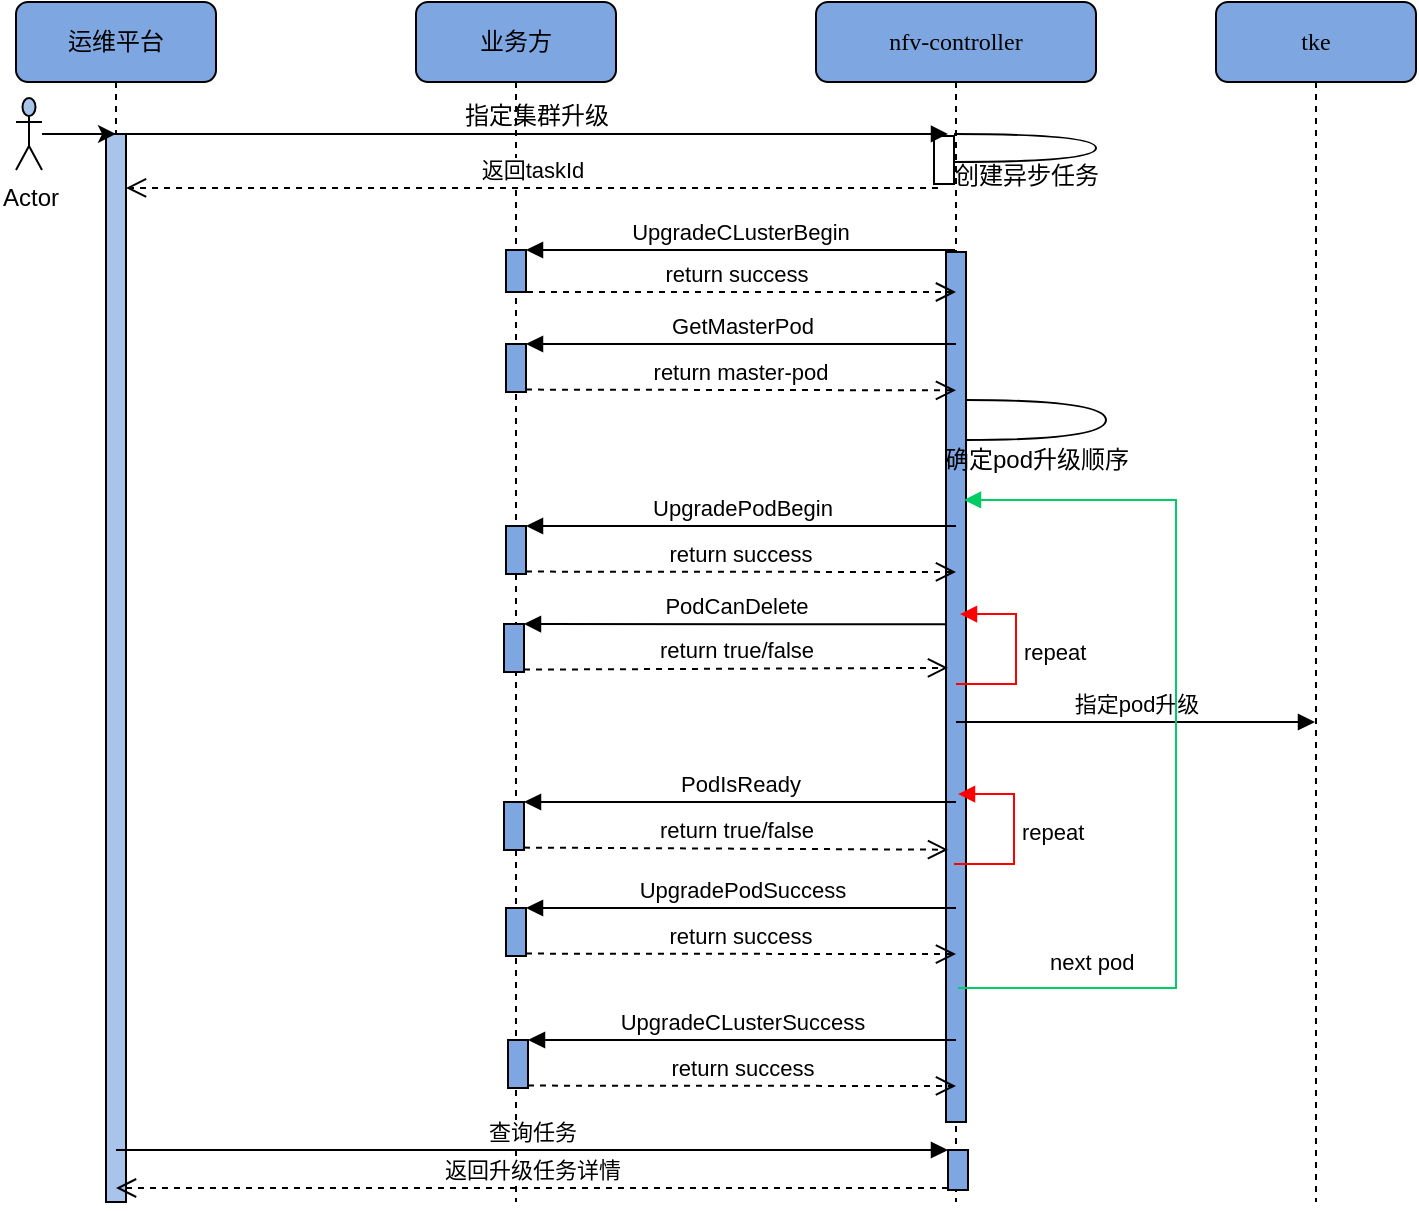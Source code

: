 <mxfile version="16.0.0" type="github" pages="2">
  <diagram name="Page-1" id="13e1069c-82ec-6db2-03f1-153e76fe0fe0">
    <mxGraphModel dx="1042" dy="630" grid="0" gridSize="10" guides="1" tooltips="1" connect="1" arrows="1" fold="1" page="1" pageScale="1" pageWidth="1100" pageHeight="850" background="none" math="0" shadow="0">
      <root>
        <mxCell id="0" />
        <mxCell id="1" parent="0" />
        <mxCell id="7baba1c4bc27f4b0-2" value="业务方" style="shape=umlLifeline;perimeter=lifelinePerimeter;whiteSpace=wrap;html=1;container=1;collapsible=0;recursiveResize=0;outlineConnect=0;rounded=1;shadow=0;comic=0;labelBackgroundColor=none;strokeWidth=1;fontFamily=Verdana;fontSize=12;align=center;fillColor=#7EA6E0;" parent="1" vertex="1">
          <mxGeometry x="300" y="80" width="100" height="600" as="geometry" />
        </mxCell>
        <mxCell id="2l--MdpWKMXlD4sjgzni-4" value="" style="html=1;points=[];perimeter=orthogonalPerimeter;fillColor=#7EA6E0;" vertex="1" parent="7baba1c4bc27f4b0-2">
          <mxGeometry x="45" y="124" width="10" height="21" as="geometry" />
        </mxCell>
        <mxCell id="2l--MdpWKMXlD4sjgzni-8" value="" style="html=1;points=[];perimeter=orthogonalPerimeter;fillColor=#7EA6E0;" vertex="1" parent="7baba1c4bc27f4b0-2">
          <mxGeometry x="45" y="171" width="10" height="24" as="geometry" />
        </mxCell>
        <mxCell id="2l--MdpWKMXlD4sjgzni-11" value="" style="html=1;points=[];perimeter=orthogonalPerimeter;fillColor=#7EA6E0;" vertex="1" parent="7baba1c4bc27f4b0-2">
          <mxGeometry x="45" y="262" width="10" height="24" as="geometry" />
        </mxCell>
        <mxCell id="7baba1c4bc27f4b0-3" value="nfv-controller" style="shape=umlLifeline;perimeter=lifelinePerimeter;whiteSpace=wrap;html=1;container=1;collapsible=0;recursiveResize=0;outlineConnect=0;rounded=1;shadow=0;comic=0;labelBackgroundColor=none;strokeWidth=1;fontFamily=Verdana;fontSize=12;align=center;fillColor=#7EA6E0;" parent="1" vertex="1">
          <mxGeometry x="500" y="80" width="140" height="600" as="geometry" />
        </mxCell>
        <mxCell id="7baba1c4bc27f4b0-10" value="" style="html=1;points=[];perimeter=orthogonalPerimeter;rounded=0;shadow=0;comic=0;labelBackgroundColor=none;strokeWidth=1;fontFamily=Verdana;fontSize=12;align=center;" parent="7baba1c4bc27f4b0-3" vertex="1">
          <mxGeometry x="59" y="67" width="10" height="24" as="geometry" />
        </mxCell>
        <mxCell id="2l--MdpWKMXlD4sjgzni-2" value="" style="html=1;points=[];perimeter=orthogonalPerimeter;fillColor=#7EA6E0;" vertex="1" parent="7baba1c4bc27f4b0-3">
          <mxGeometry x="65" y="125" width="10" height="435" as="geometry" />
        </mxCell>
        <mxCell id="2l--MdpWKMXlD4sjgzni-3" value="创建异步任务" style="shape=requiredInterface;html=1;verticalLabelPosition=bottom;sketch=0;fillColor=#7EA6E0;" vertex="1" parent="7baba1c4bc27f4b0-3">
          <mxGeometry x="69" y="66" width="71" height="14" as="geometry" />
        </mxCell>
        <mxCell id="2l--MdpWKMXlD4sjgzni-15" value="确定pod升级顺序" style="shape=requiredInterface;html=1;verticalLabelPosition=bottom;sketch=0;fillColor=#7EA6E0;" vertex="1" parent="7baba1c4bc27f4b0-3">
          <mxGeometry x="75" y="199" width="70" height="20" as="geometry" />
        </mxCell>
        <mxCell id="2l--MdpWKMXlD4sjgzni-20" value="repeat" style="edgeStyle=orthogonalEdgeStyle;html=1;align=left;spacingLeft=2;endArrow=block;rounded=0;entryX=1.2;entryY=0.493;entryDx=0;entryDy=0;entryPerimeter=0;strokeColor=#FF0000;" edge="1" parent="7baba1c4bc27f4b0-3">
          <mxGeometry relative="1" as="geometry">
            <mxPoint x="70" y="341" as="sourcePoint" />
            <Array as="points">
              <mxPoint x="100" y="341" />
              <mxPoint x="100" y="306" />
            </Array>
            <mxPoint x="72" y="306.015" as="targetPoint" />
          </mxGeometry>
        </mxCell>
        <mxCell id="2l--MdpWKMXlD4sjgzni-22" value="指定pod升级" style="html=1;verticalAlign=bottom;endArrow=block;rounded=0;" edge="1" parent="7baba1c4bc27f4b0-3" target="7baba1c4bc27f4b0-4">
          <mxGeometry width="80" relative="1" as="geometry">
            <mxPoint x="70" y="360" as="sourcePoint" />
            <mxPoint x="150" y="360" as="targetPoint" />
          </mxGeometry>
        </mxCell>
        <mxCell id="7baba1c4bc27f4b0-4" value="tke" style="shape=umlLifeline;perimeter=lifelinePerimeter;whiteSpace=wrap;html=1;container=1;collapsible=0;recursiveResize=0;outlineConnect=0;rounded=1;shadow=0;comic=0;labelBackgroundColor=none;strokeWidth=1;fontFamily=Verdana;fontSize=12;align=center;fillColor=#7EA6E0;" parent="1" vertex="1">
          <mxGeometry x="700" y="80" width="100" height="600" as="geometry" />
        </mxCell>
        <mxCell id="7baba1c4bc27f4b0-8" value="运维平台" style="shape=umlLifeline;perimeter=lifelinePerimeter;whiteSpace=wrap;html=1;container=1;collapsible=0;recursiveResize=0;outlineConnect=0;rounded=1;shadow=0;comic=0;labelBackgroundColor=none;strokeWidth=1;fontFamily=Verdana;fontSize=12;align=center;fillColor=#7EA6E0;" parent="1" vertex="1">
          <mxGeometry x="100" y="80" width="100" height="600" as="geometry" />
        </mxCell>
        <mxCell id="7baba1c4bc27f4b0-9" value="" style="html=1;points=[];perimeter=orthogonalPerimeter;rounded=0;shadow=0;comic=0;labelBackgroundColor=none;strokeWidth=1;fontFamily=Verdana;fontSize=12;align=center;fillColor=#A9C4EB;" parent="7baba1c4bc27f4b0-8" vertex="1">
          <mxGeometry x="45" y="66" width="10" height="534" as="geometry" />
        </mxCell>
        <mxCell id="7baba1c4bc27f4b0-11" value="指定集群升级" style="html=1;verticalAlign=bottom;endArrow=block;labelBackgroundColor=none;fontFamily=Verdana;fontSize=12;edgeStyle=elbowEdgeStyle;elbow=horizontal;entryX=0.7;entryY=-0.042;entryDx=0;entryDy=0;entryPerimeter=0;" parent="1" source="7baba1c4bc27f4b0-9" target="7baba1c4bc27f4b0-10" edge="1">
          <mxGeometry relative="1" as="geometry">
            <mxPoint x="220" y="156" as="sourcePoint" />
            <mxPoint x="554.5" y="146" as="targetPoint" />
            <Array as="points">
              <mxPoint x="350" y="146" />
              <mxPoint x="336" y="148" />
              <mxPoint x="381" y="148" />
              <mxPoint x="405" y="141" />
            </Array>
          </mxGeometry>
        </mxCell>
        <mxCell id="2l--MdpWKMXlD4sjgzni-1" value="返回taskId" style="html=1;verticalAlign=bottom;endArrow=open;dashed=1;endSize=8;rounded=0;exitX=0.2;exitY=1.083;exitDx=0;exitDy=0;exitPerimeter=0;" edge="1" parent="1" source="7baba1c4bc27f4b0-10" target="7baba1c4bc27f4b0-9">
          <mxGeometry relative="1" as="geometry">
            <mxPoint x="550" y="186" as="sourcePoint" />
            <mxPoint x="149.5" y="186" as="targetPoint" />
          </mxGeometry>
        </mxCell>
        <mxCell id="2l--MdpWKMXlD4sjgzni-5" value="UpgradeCLusterBegin" style="html=1;verticalAlign=bottom;endArrow=block;entryX=1;entryY=0;rounded=0;" edge="1" target="2l--MdpWKMXlD4sjgzni-4" parent="1" source="7baba1c4bc27f4b0-3">
          <mxGeometry relative="1" as="geometry">
            <mxPoint x="560" y="204" as="sourcePoint" />
          </mxGeometry>
        </mxCell>
        <mxCell id="2l--MdpWKMXlD4sjgzni-7" value="return success" style="html=1;verticalAlign=bottom;endArrow=open;dashed=1;endSize=8;rounded=0;" edge="1" parent="1">
          <mxGeometry relative="1" as="geometry">
            <mxPoint x="349.5" y="225" as="sourcePoint" />
            <mxPoint x="570" y="225" as="targetPoint" />
            <Array as="points">
              <mxPoint x="440" y="225" />
            </Array>
          </mxGeometry>
        </mxCell>
        <mxCell id="2l--MdpWKMXlD4sjgzni-9" value="GetMasterPod" style="html=1;verticalAlign=bottom;endArrow=block;entryX=1;entryY=0;rounded=0;" edge="1" target="2l--MdpWKMXlD4sjgzni-8" parent="1">
          <mxGeometry relative="1" as="geometry">
            <mxPoint x="570" y="251" as="sourcePoint" />
          </mxGeometry>
        </mxCell>
        <mxCell id="2l--MdpWKMXlD4sjgzni-10" value="return master-pod" style="html=1;verticalAlign=bottom;endArrow=open;dashed=1;endSize=8;exitX=1;exitY=0.95;rounded=0;entryX=0.5;entryY=0.159;entryDx=0;entryDy=0;entryPerimeter=0;" edge="1" source="2l--MdpWKMXlD4sjgzni-8" parent="1" target="2l--MdpWKMXlD4sjgzni-2">
          <mxGeometry relative="1" as="geometry">
            <mxPoint x="560" y="274" as="targetPoint" />
          </mxGeometry>
        </mxCell>
        <mxCell id="2l--MdpWKMXlD4sjgzni-13" value="return success" style="html=1;verticalAlign=bottom;endArrow=open;dashed=1;endSize=8;exitX=1;exitY=0.95;rounded=0;" edge="1" source="2l--MdpWKMXlD4sjgzni-11" parent="1">
          <mxGeometry relative="1" as="geometry">
            <mxPoint x="570" y="365" as="targetPoint" />
          </mxGeometry>
        </mxCell>
        <mxCell id="2l--MdpWKMXlD4sjgzni-12" value="UpgradePodBegin" style="html=1;verticalAlign=bottom;endArrow=block;entryX=1;entryY=0;rounded=0;" edge="1" target="2l--MdpWKMXlD4sjgzni-11" parent="1">
          <mxGeometry relative="1" as="geometry">
            <mxPoint x="570" y="342" as="sourcePoint" />
          </mxGeometry>
        </mxCell>
        <mxCell id="2l--MdpWKMXlD4sjgzni-16" value="" style="html=1;points=[];perimeter=orthogonalPerimeter;fillColor=#7EA6E0;" vertex="1" parent="1">
          <mxGeometry x="344" y="391" width="10" height="24" as="geometry" />
        </mxCell>
        <mxCell id="2l--MdpWKMXlD4sjgzni-17" value="return true/false" style="html=1;verticalAlign=bottom;endArrow=open;dashed=1;endSize=8;exitX=1;exitY=0.95;rounded=0;entryX=0.1;entryY=0.478;entryDx=0;entryDy=0;entryPerimeter=0;" edge="1" parent="1" source="2l--MdpWKMXlD4sjgzni-16" target="2l--MdpWKMXlD4sjgzni-2">
          <mxGeometry relative="1" as="geometry">
            <mxPoint x="560" y="414" as="targetPoint" />
          </mxGeometry>
        </mxCell>
        <mxCell id="2l--MdpWKMXlD4sjgzni-18" value="PodCanDelete" style="html=1;verticalAlign=bottom;endArrow=block;entryX=1;entryY=0;rounded=0;exitX=0;exitY=0.428;exitDx=0;exitDy=0;exitPerimeter=0;" edge="1" parent="1" target="2l--MdpWKMXlD4sjgzni-16" source="2l--MdpWKMXlD4sjgzni-2">
          <mxGeometry relative="1" as="geometry">
            <mxPoint x="560" y="391" as="sourcePoint" />
          </mxGeometry>
        </mxCell>
        <mxCell id="2l--MdpWKMXlD4sjgzni-23" value="" style="html=1;points=[];perimeter=orthogonalPerimeter;fillColor=#7EA6E0;" vertex="1" parent="1">
          <mxGeometry x="344" y="480" width="10" height="24" as="geometry" />
        </mxCell>
        <mxCell id="2l--MdpWKMXlD4sjgzni-24" value="return true/false" style="html=1;verticalAlign=bottom;endArrow=open;dashed=1;endSize=8;exitX=1;exitY=0.95;rounded=0;entryX=0.1;entryY=0.687;entryDx=0;entryDy=0;entryPerimeter=0;" edge="1" parent="1" source="2l--MdpWKMXlD4sjgzni-23" target="2l--MdpWKMXlD4sjgzni-2">
          <mxGeometry relative="1" as="geometry">
            <mxPoint x="560" y="503" as="targetPoint" />
          </mxGeometry>
        </mxCell>
        <mxCell id="2l--MdpWKMXlD4sjgzni-25" value="PodIsReady" style="html=1;verticalAlign=bottom;endArrow=block;entryX=1;entryY=0;rounded=0;" edge="1" parent="1" target="2l--MdpWKMXlD4sjgzni-23">
          <mxGeometry relative="1" as="geometry">
            <mxPoint x="570" y="480" as="sourcePoint" />
          </mxGeometry>
        </mxCell>
        <mxCell id="2l--MdpWKMXlD4sjgzni-31" value="repeat" style="edgeStyle=orthogonalEdgeStyle;html=1;align=left;spacingLeft=2;endArrow=block;rounded=0;entryX=1.2;entryY=0.493;entryDx=0;entryDy=0;entryPerimeter=0;strokeColor=#FF0000;" edge="1" parent="1">
          <mxGeometry relative="1" as="geometry">
            <mxPoint x="569" y="511" as="sourcePoint" />
            <Array as="points">
              <mxPoint x="599" y="511" />
              <mxPoint x="599" y="476" />
            </Array>
            <mxPoint x="571" y="476.015" as="targetPoint" />
          </mxGeometry>
        </mxCell>
        <mxCell id="2l--MdpWKMXlD4sjgzni-32" value="" style="html=1;points=[];perimeter=orthogonalPerimeter;fillColor=#7EA6E0;" vertex="1" parent="1">
          <mxGeometry x="345" y="533" width="10" height="24" as="geometry" />
        </mxCell>
        <mxCell id="2l--MdpWKMXlD4sjgzni-33" value="return success" style="html=1;verticalAlign=bottom;endArrow=open;dashed=1;endSize=8;exitX=1;exitY=0.95;rounded=0;entryX=0.5;entryY=0.807;entryDx=0;entryDy=0;entryPerimeter=0;" edge="1" parent="1" source="2l--MdpWKMXlD4sjgzni-32" target="2l--MdpWKMXlD4sjgzni-2">
          <mxGeometry relative="1" as="geometry">
            <mxPoint x="561" y="556" as="targetPoint" />
          </mxGeometry>
        </mxCell>
        <mxCell id="2l--MdpWKMXlD4sjgzni-34" value="UpgradePodSuccess" style="html=1;verticalAlign=bottom;endArrow=block;entryX=1;entryY=0;rounded=0;exitX=0.5;exitY=0.754;exitDx=0;exitDy=0;exitPerimeter=0;" edge="1" parent="1" target="2l--MdpWKMXlD4sjgzni-32" source="2l--MdpWKMXlD4sjgzni-2">
          <mxGeometry relative="1" as="geometry">
            <mxPoint x="561" y="533" as="sourcePoint" />
          </mxGeometry>
        </mxCell>
        <mxCell id="2l--MdpWKMXlD4sjgzni-35" value="" style="html=1;points=[];perimeter=orthogonalPerimeter;fillColor=#7EA6E0;" vertex="1" parent="1">
          <mxGeometry x="346" y="599" width="10" height="24" as="geometry" />
        </mxCell>
        <mxCell id="2l--MdpWKMXlD4sjgzni-36" value="return success" style="html=1;verticalAlign=bottom;endArrow=open;dashed=1;endSize=8;exitX=1;exitY=0.95;rounded=0;" edge="1" parent="1" source="2l--MdpWKMXlD4sjgzni-35">
          <mxGeometry relative="1" as="geometry">
            <mxPoint x="570" y="622" as="targetPoint" />
          </mxGeometry>
        </mxCell>
        <mxCell id="2l--MdpWKMXlD4sjgzni-37" value="UpgradeCLusterSuccess" style="html=1;verticalAlign=bottom;endArrow=block;entryX=1;entryY=0;rounded=0;" edge="1" parent="1" target="2l--MdpWKMXlD4sjgzni-35">
          <mxGeometry relative="1" as="geometry">
            <mxPoint x="570" y="599" as="sourcePoint" />
          </mxGeometry>
        </mxCell>
        <mxCell id="2l--MdpWKMXlD4sjgzni-38" value="&amp;nbsp;next pod" style="edgeStyle=orthogonalEdgeStyle;html=1;align=left;spacingLeft=2;endArrow=block;rounded=0;entryX=0.9;entryY=0.285;entryDx=0;entryDy=0;entryPerimeter=0;strokeColor=#00CC66;" edge="1" parent="1" target="2l--MdpWKMXlD4sjgzni-2">
          <mxGeometry x="-0.83" y="13" relative="1" as="geometry">
            <mxPoint x="571" y="573" as="sourcePoint" />
            <Array as="points">
              <mxPoint x="680" y="573" />
              <mxPoint x="680" y="329" />
            </Array>
            <mxPoint x="573" y="538.015" as="targetPoint" />
            <mxPoint as="offset" />
          </mxGeometry>
        </mxCell>
        <mxCell id="2l--MdpWKMXlD4sjgzni-39" value="" style="html=1;points=[];perimeter=orthogonalPerimeter;fillColor=#7EA6E0;" vertex="1" parent="1">
          <mxGeometry x="566" y="654" width="10" height="20" as="geometry" />
        </mxCell>
        <mxCell id="2l--MdpWKMXlD4sjgzni-40" value="查询任务" style="html=1;verticalAlign=bottom;endArrow=block;entryX=0;entryY=0;rounded=0;" edge="1" target="2l--MdpWKMXlD4sjgzni-39" parent="1" source="7baba1c4bc27f4b0-8">
          <mxGeometry relative="1" as="geometry">
            <mxPoint x="496" y="654" as="sourcePoint" />
          </mxGeometry>
        </mxCell>
        <mxCell id="2l--MdpWKMXlD4sjgzni-41" value="返回升级任务详情" style="html=1;verticalAlign=bottom;endArrow=open;dashed=1;endSize=8;exitX=0;exitY=0.95;rounded=0;" edge="1" source="2l--MdpWKMXlD4sjgzni-39" parent="1" target="7baba1c4bc27f4b0-8">
          <mxGeometry relative="1" as="geometry">
            <mxPoint x="496" y="730" as="targetPoint" />
          </mxGeometry>
        </mxCell>
        <mxCell id="TTnOpvpWRryCO6UzcxC6-2" value="" style="edgeStyle=orthogonalEdgeStyle;rounded=0;orthogonalLoop=1;jettySize=auto;html=1;entryX=0.5;entryY=0.043;entryDx=0;entryDy=0;entryPerimeter=0;" edge="1" parent="1" source="TTnOpvpWRryCO6UzcxC6-1">
          <mxGeometry relative="1" as="geometry">
            <mxPoint x="150" y="145.962" as="targetPoint" />
          </mxGeometry>
        </mxCell>
        <mxCell id="TTnOpvpWRryCO6UzcxC6-1" value="Actor" style="shape=umlActor;verticalLabelPosition=bottom;verticalAlign=top;html=1;fillColor=#A9C4EB;" vertex="1" parent="1">
          <mxGeometry x="100" y="128" width="13" height="36" as="geometry" />
        </mxCell>
      </root>
    </mxGraphModel>
  </diagram>
  <diagram id="2wyAveZ6jdYLaOOPeQ2l" name="Page-2">
    <mxGraphModel dx="1042" dy="630" grid="0" gridSize="10" guides="1" tooltips="1" connect="1" arrows="1" fold="1" page="1" pageScale="1" pageWidth="827" pageHeight="1169" math="0" shadow="0">
      <root>
        <mxCell id="9bfhAkVasILj9R4sPsqb-0" />
        <mxCell id="9bfhAkVasILj9R4sPsqb-1" parent="9bfhAkVasILj9R4sPsqb-0" />
      </root>
    </mxGraphModel>
  </diagram>
</mxfile>
